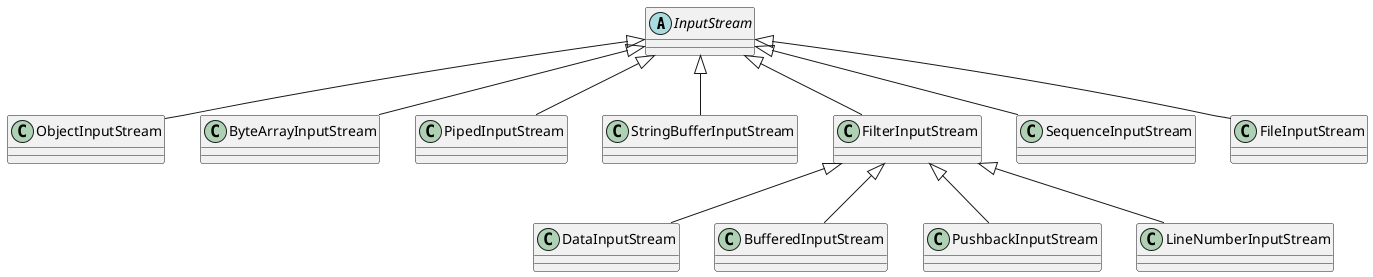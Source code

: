 @startuml

abstract class InputStream
class ObjectInputStream
class ByteArrayInputStream
class PipedInputStream
class StringBufferInputStream
class FilterInputStream
class SequenceInputStream
class FileInputStream

InputStream <|-- ObjectInputStream
InputStream <|-- ByteArrayInputStream
InputStream <|-- PipedInputStream
InputStream <|-- StringBufferInputStream
InputStream <|-- FilterInputStream
InputStream <|-- SequenceInputStream
InputStream <|-- FileInputStream

class DataInputStream
class BufferedInputStream
class PushbackInputStream
class LineNumberInputStream

FilterInputStream <|-- DataInputStream
FilterInputStream <|-- BufferedInputStream
FilterInputStream <|-- PushbackInputStream
FilterInputStream <|-- LineNumberInputStream

@enduml
